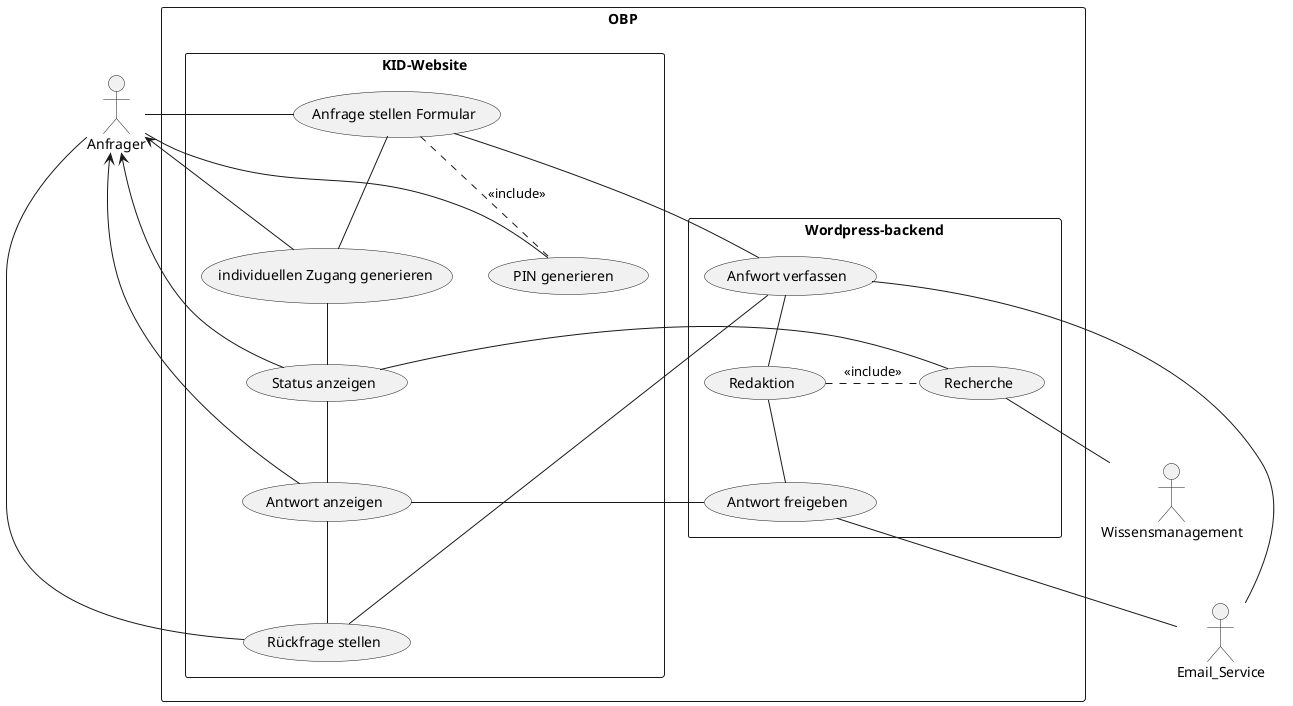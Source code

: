 @startuml

actor Anfrager
rectangle OBP {
rectangle KID-Website {
  Anfrager - (Anfrage stellen Formular)
  (Anfrage stellen Formular) .. (PIN generieren ) : <<include>>
  (Anfrage stellen Formular) -- (individuellen Zugang generieren)
  (individuellen Zugang generieren) -- (Status anzeigen)
  (Status anzeigen) -- (Antwort anzeigen)
  (Antwort anzeigen) -- (Rückfrage stellen)
  '' Verbindungen zum Anfrager
  Anfrager - (PIN generieren )
  Anfrager <- (individuellen Zugang generieren)
  Anfrager <- (Status anzeigen)
  Anfrager <- (Antwort anzeigen)
  Anfrager -- (Rückfrage stellen)
}

rectangle Wordpress-backend {
  (Anfrage stellen Formular) -- (Anfwort verfassen)
  (Anfwort verfassen) -- (Redaktion)
  (Redaktion) . (Recherche) : <<include>>
  (Redaktion) -- (Antwort freigeben)
  '' verbindung zu Prozessen
  (Status anzeigen) - (Recherche)
  (Antwort anzeigen) - (Antwort freigeben)
  (Anfwort verfassen) -- (Rückfrage stellen)
}
}
'' Kid Team
actor Email_Service
actor Wissensmanagement
'' verbindung zu anderen  Teilnehmern
(Anfwort verfassen) -- Email_Service
(Antwort freigeben) -- Email_Service
(Recherche) -- Wissensmanagement

@endumll